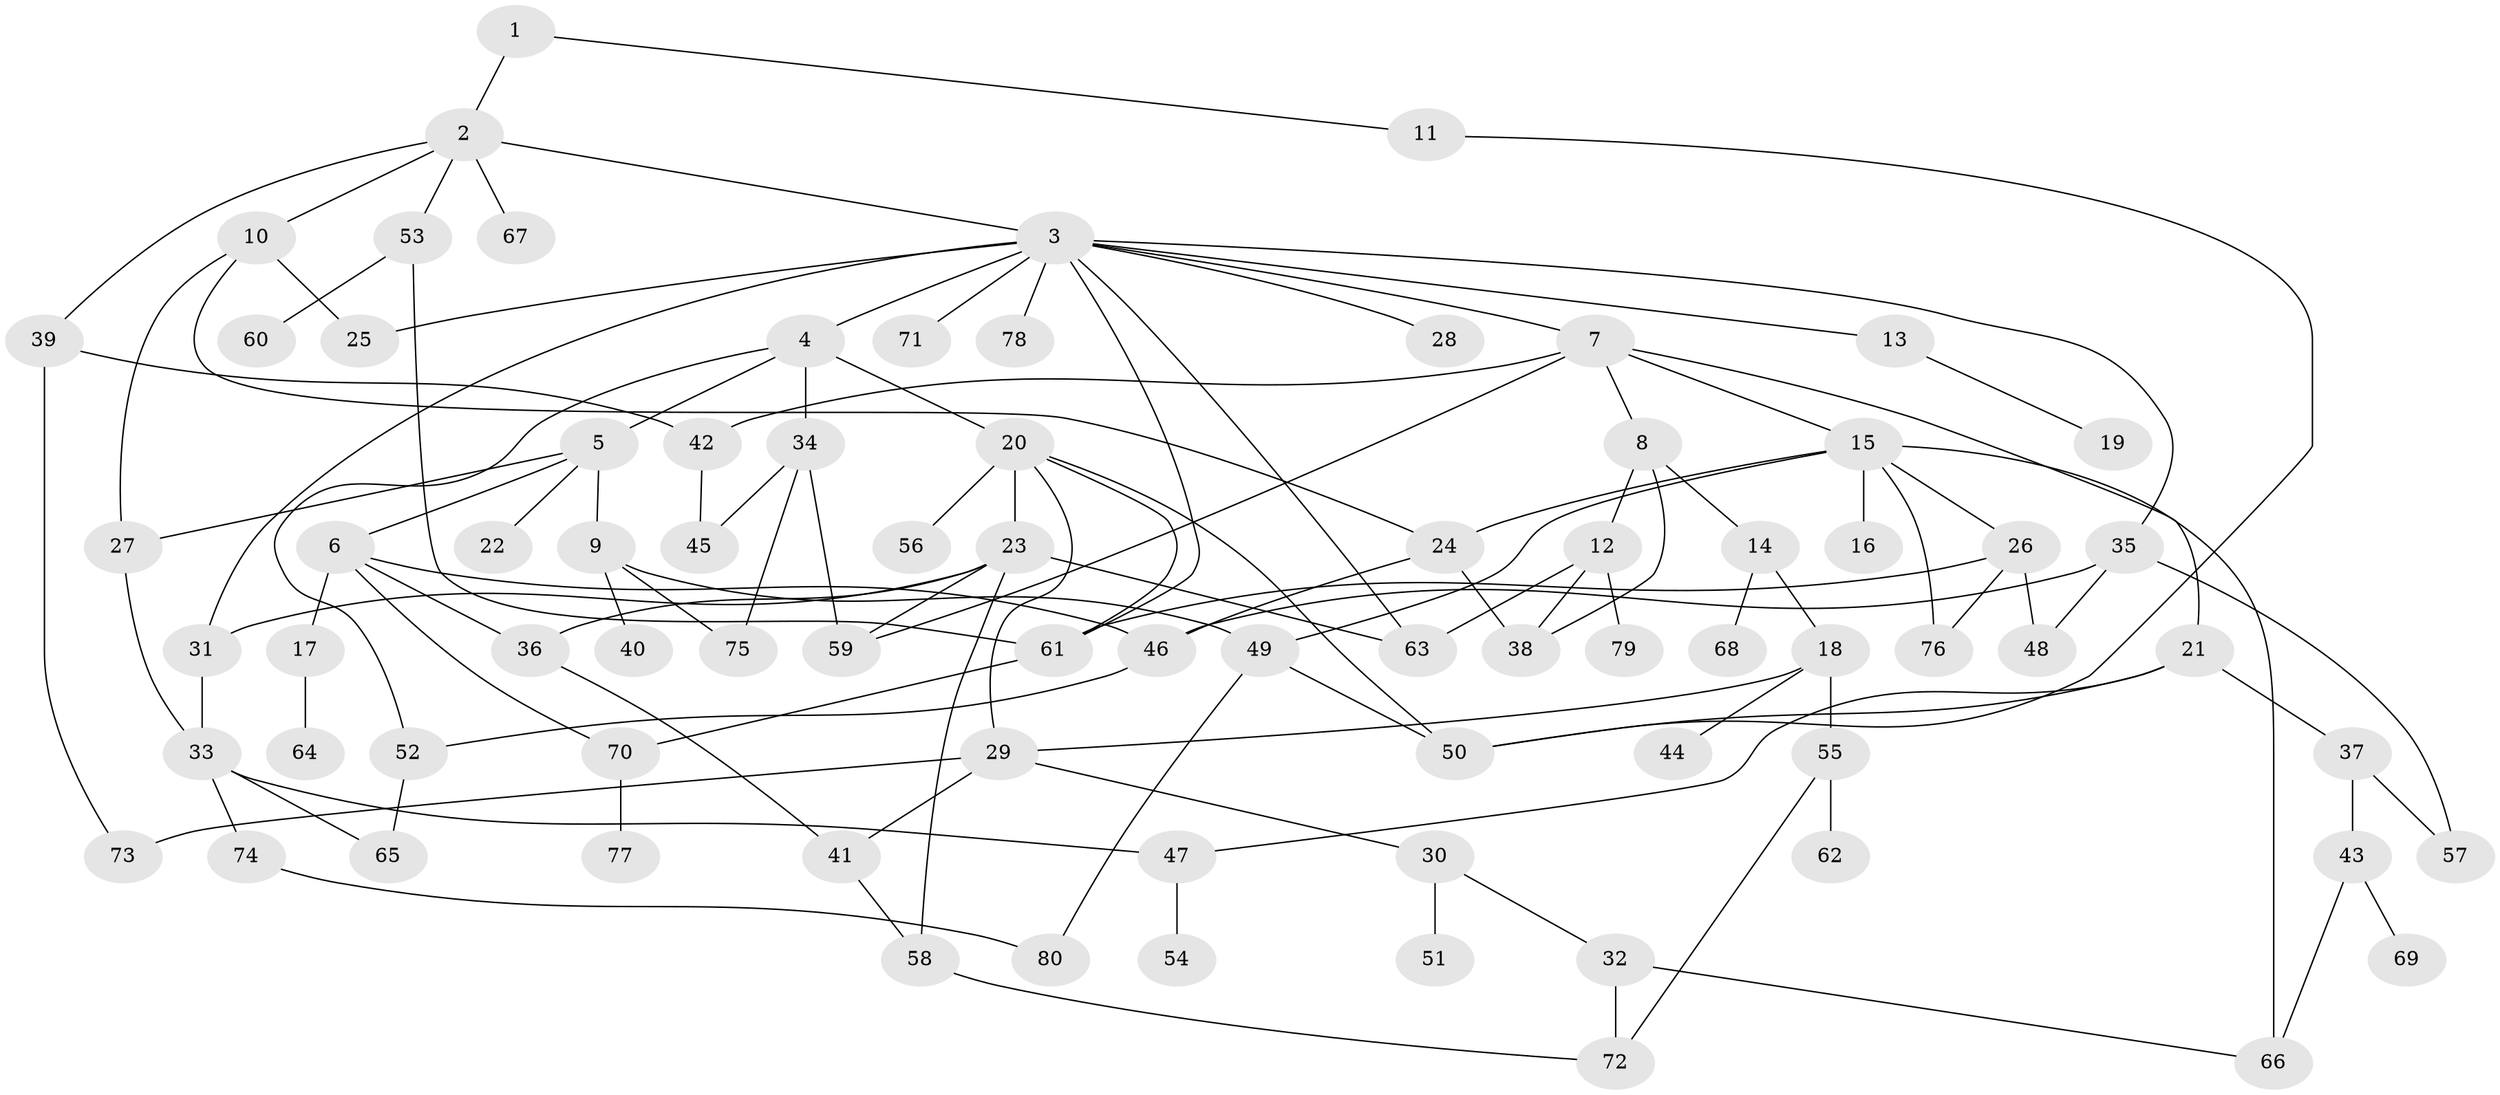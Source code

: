 // coarse degree distribution, {2: 0.15384615384615385, 7: 0.057692307692307696, 13: 0.019230769230769232, 6: 0.1346153846153846, 4: 0.1346153846153846, 3: 0.15384615384615385, 1: 0.2692307692307692, 5: 0.07692307692307693}
// Generated by graph-tools (version 1.1) at 2025/41/03/06/25 10:41:25]
// undirected, 80 vertices, 119 edges
graph export_dot {
graph [start="1"]
  node [color=gray90,style=filled];
  1;
  2;
  3;
  4;
  5;
  6;
  7;
  8;
  9;
  10;
  11;
  12;
  13;
  14;
  15;
  16;
  17;
  18;
  19;
  20;
  21;
  22;
  23;
  24;
  25;
  26;
  27;
  28;
  29;
  30;
  31;
  32;
  33;
  34;
  35;
  36;
  37;
  38;
  39;
  40;
  41;
  42;
  43;
  44;
  45;
  46;
  47;
  48;
  49;
  50;
  51;
  52;
  53;
  54;
  55;
  56;
  57;
  58;
  59;
  60;
  61;
  62;
  63;
  64;
  65;
  66;
  67;
  68;
  69;
  70;
  71;
  72;
  73;
  74;
  75;
  76;
  77;
  78;
  79;
  80;
  1 -- 2;
  1 -- 11;
  2 -- 3;
  2 -- 10;
  2 -- 39;
  2 -- 53;
  2 -- 67;
  3 -- 4;
  3 -- 7;
  3 -- 13;
  3 -- 28;
  3 -- 35;
  3 -- 61;
  3 -- 71;
  3 -- 78;
  3 -- 25;
  3 -- 31;
  3 -- 63;
  4 -- 5;
  4 -- 20;
  4 -- 34;
  4 -- 52;
  5 -- 6;
  5 -- 9;
  5 -- 22;
  5 -- 27;
  6 -- 17;
  6 -- 46;
  6 -- 36;
  6 -- 70;
  7 -- 8;
  7 -- 15;
  7 -- 21;
  7 -- 42;
  7 -- 59;
  8 -- 12;
  8 -- 14;
  8 -- 38;
  9 -- 40;
  9 -- 75;
  9 -- 49;
  10 -- 25;
  10 -- 27;
  10 -- 24;
  11 -- 50;
  12 -- 79;
  12 -- 63;
  12 -- 38;
  13 -- 19;
  14 -- 18;
  14 -- 68;
  15 -- 16;
  15 -- 24;
  15 -- 26;
  15 -- 49;
  15 -- 76;
  15 -- 66;
  17 -- 64;
  18 -- 29;
  18 -- 44;
  18 -- 55;
  20 -- 23;
  20 -- 56;
  20 -- 50;
  20 -- 61;
  20 -- 29;
  21 -- 37;
  21 -- 50;
  21 -- 47;
  23 -- 31;
  23 -- 36;
  23 -- 59;
  23 -- 63;
  23 -- 58;
  24 -- 38;
  24 -- 46;
  26 -- 76;
  26 -- 61;
  26 -- 48;
  27 -- 33;
  29 -- 30;
  29 -- 41;
  29 -- 73;
  30 -- 32;
  30 -- 51;
  31 -- 33;
  32 -- 66;
  32 -- 72;
  33 -- 47;
  33 -- 74;
  33 -- 65;
  34 -- 75;
  34 -- 59;
  34 -- 45;
  35 -- 48;
  35 -- 57;
  35 -- 46;
  36 -- 41;
  37 -- 43;
  37 -- 57;
  39 -- 73;
  39 -- 42;
  41 -- 58;
  42 -- 45;
  43 -- 69;
  43 -- 66;
  46 -- 52;
  47 -- 54;
  49 -- 50;
  49 -- 80;
  52 -- 65;
  53 -- 60;
  53 -- 61;
  55 -- 62;
  55 -- 72;
  58 -- 72;
  61 -- 70;
  70 -- 77;
  74 -- 80;
}
